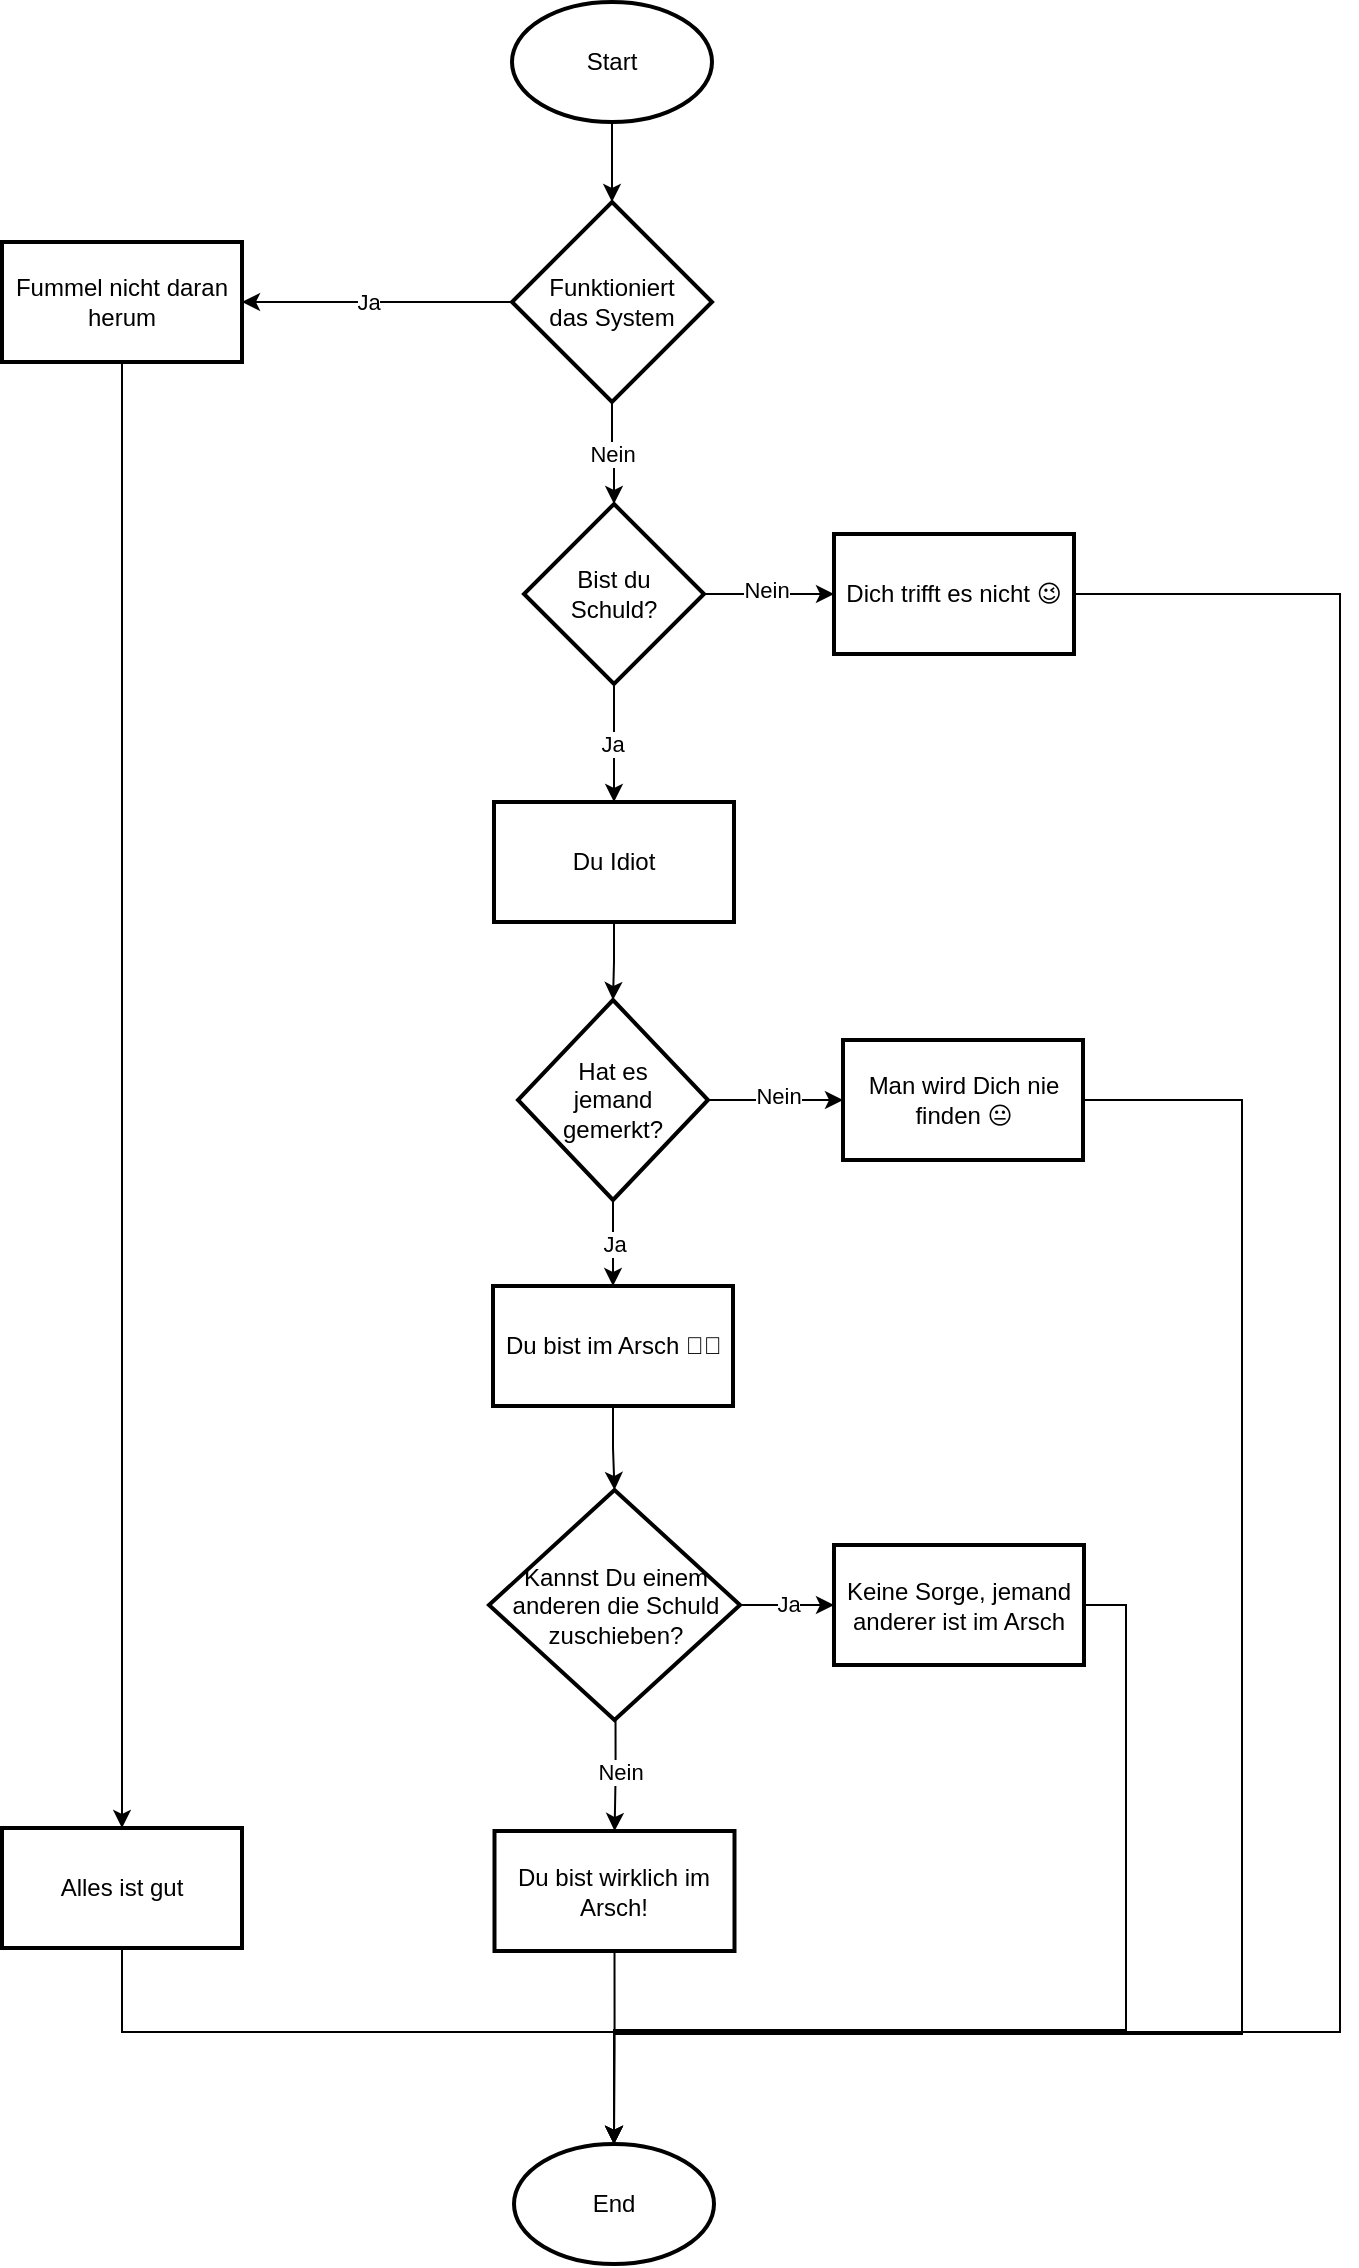 <mxfile version="21.6.8" type="device">
  <diagram name="Seite-1" id="Q7Zc0Vy2l3ClOesMD1kd">
    <mxGraphModel dx="2320" dy="1275" grid="0" gridSize="10" guides="1" tooltips="1" connect="1" arrows="1" fold="1" page="1" pageScale="1" pageWidth="827" pageHeight="1169" math="0" shadow="0">
      <root>
        <mxCell id="0" />
        <mxCell id="1" parent="0" />
        <mxCell id="9NTeEb5V_mMrqqWXUBFi-3" style="edgeStyle=orthogonalEdgeStyle;rounded=0;orthogonalLoop=1;jettySize=auto;html=1;exitX=0.5;exitY=1;exitDx=0;exitDy=0;exitPerimeter=0;entryX=0.5;entryY=0;entryDx=0;entryDy=0;entryPerimeter=0;" parent="1" source="9NTeEb5V_mMrqqWXUBFi-1" target="9NTeEb5V_mMrqqWXUBFi-2" edge="1">
          <mxGeometry relative="1" as="geometry" />
        </mxCell>
        <mxCell id="9NTeEb5V_mMrqqWXUBFi-1" value="Start" style="strokeWidth=2;html=1;shape=mxgraph.flowchart.start_1;whiteSpace=wrap;" parent="1" vertex="1">
          <mxGeometry x="333" y="14" width="100" height="60" as="geometry" />
        </mxCell>
        <mxCell id="9NTeEb5V_mMrqqWXUBFi-7" value="" style="edgeStyle=orthogonalEdgeStyle;rounded=0;orthogonalLoop=1;jettySize=auto;html=1;" parent="1" source="9NTeEb5V_mMrqqWXUBFi-2" target="9NTeEb5V_mMrqqWXUBFi-6" edge="1">
          <mxGeometry relative="1" as="geometry" />
        </mxCell>
        <mxCell id="9NTeEb5V_mMrqqWXUBFi-8" value="Ja" style="edgeLabel;html=1;align=center;verticalAlign=middle;resizable=0;points=[];" parent="9NTeEb5V_mMrqqWXUBFi-7" vertex="1" connectable="0">
          <mxGeometry x="0.074" relative="1" as="geometry">
            <mxPoint as="offset" />
          </mxGeometry>
        </mxCell>
        <mxCell id="9NTeEb5V_mMrqqWXUBFi-10" value="" style="edgeStyle=orthogonalEdgeStyle;rounded=0;orthogonalLoop=1;jettySize=auto;html=1;" parent="1" source="9NTeEb5V_mMrqqWXUBFi-2" target="9NTeEb5V_mMrqqWXUBFi-9" edge="1">
          <mxGeometry relative="1" as="geometry" />
        </mxCell>
        <mxCell id="9NTeEb5V_mMrqqWXUBFi-11" value="Nein" style="edgeLabel;html=1;align=center;verticalAlign=middle;resizable=0;points=[];" parent="9NTeEb5V_mMrqqWXUBFi-10" vertex="1" connectable="0">
          <mxGeometry x="0.022" y="-1" relative="1" as="geometry">
            <mxPoint as="offset" />
          </mxGeometry>
        </mxCell>
        <mxCell id="9NTeEb5V_mMrqqWXUBFi-2" value="Funktioniert &lt;br&gt;das System" style="strokeWidth=2;html=1;shape=mxgraph.flowchart.decision;whiteSpace=wrap;" parent="1" vertex="1">
          <mxGeometry x="333" y="114" width="100" height="100" as="geometry" />
        </mxCell>
        <mxCell id="9NTeEb5V_mMrqqWXUBFi-38" value="" style="edgeStyle=orthogonalEdgeStyle;rounded=0;orthogonalLoop=1;jettySize=auto;html=1;" parent="1" source="9NTeEb5V_mMrqqWXUBFi-6" target="9NTeEb5V_mMrqqWXUBFi-37" edge="1">
          <mxGeometry relative="1" as="geometry" />
        </mxCell>
        <mxCell id="9NTeEb5V_mMrqqWXUBFi-6" value="Fummel nicht daran herum" style="whiteSpace=wrap;html=1;strokeWidth=2;" parent="1" vertex="1">
          <mxGeometry x="78" y="134" width="120" height="60" as="geometry" />
        </mxCell>
        <mxCell id="9NTeEb5V_mMrqqWXUBFi-13" value="" style="edgeStyle=orthogonalEdgeStyle;rounded=0;orthogonalLoop=1;jettySize=auto;html=1;" parent="1" source="9NTeEb5V_mMrqqWXUBFi-9" target="9NTeEb5V_mMrqqWXUBFi-12" edge="1">
          <mxGeometry relative="1" as="geometry" />
        </mxCell>
        <mxCell id="9NTeEb5V_mMrqqWXUBFi-19" value="Ja" style="edgeLabel;html=1;align=center;verticalAlign=middle;resizable=0;points=[];" parent="9NTeEb5V_mMrqqWXUBFi-13" vertex="1" connectable="0">
          <mxGeometry y="-1" relative="1" as="geometry">
            <mxPoint as="offset" />
          </mxGeometry>
        </mxCell>
        <mxCell id="9NTeEb5V_mMrqqWXUBFi-21" value="" style="edgeStyle=orthogonalEdgeStyle;rounded=0;orthogonalLoop=1;jettySize=auto;html=1;" parent="1" source="9NTeEb5V_mMrqqWXUBFi-9" target="9NTeEb5V_mMrqqWXUBFi-20" edge="1">
          <mxGeometry relative="1" as="geometry" />
        </mxCell>
        <mxCell id="9NTeEb5V_mMrqqWXUBFi-22" value="Nein" style="edgeLabel;html=1;align=center;verticalAlign=middle;resizable=0;points=[];" parent="9NTeEb5V_mMrqqWXUBFi-21" vertex="1" connectable="0">
          <mxGeometry x="-0.065" y="2" relative="1" as="geometry">
            <mxPoint as="offset" />
          </mxGeometry>
        </mxCell>
        <mxCell id="9NTeEb5V_mMrqqWXUBFi-9" value="Bist du &lt;br&gt;Schuld?" style="rhombus;whiteSpace=wrap;html=1;strokeWidth=2;" parent="1" vertex="1">
          <mxGeometry x="339" y="265" width="90" height="90" as="geometry" />
        </mxCell>
        <mxCell id="9NTeEb5V_mMrqqWXUBFi-15" value="" style="edgeStyle=orthogonalEdgeStyle;rounded=0;orthogonalLoop=1;jettySize=auto;html=1;" parent="1" source="9NTeEb5V_mMrqqWXUBFi-12" target="9NTeEb5V_mMrqqWXUBFi-14" edge="1">
          <mxGeometry relative="1" as="geometry" />
        </mxCell>
        <mxCell id="9NTeEb5V_mMrqqWXUBFi-12" value="Du Idiot" style="whiteSpace=wrap;html=1;strokeWidth=2;" parent="1" vertex="1">
          <mxGeometry x="324" y="414" width="120" height="60" as="geometry" />
        </mxCell>
        <mxCell id="9NTeEb5V_mMrqqWXUBFi-23" style="edgeStyle=orthogonalEdgeStyle;rounded=0;orthogonalLoop=1;jettySize=auto;html=1;exitX=1;exitY=0.5;exitDx=0;exitDy=0;entryX=0;entryY=0.5;entryDx=0;entryDy=0;" parent="1" source="9NTeEb5V_mMrqqWXUBFi-14" target="9NTeEb5V_mMrqqWXUBFi-16" edge="1">
          <mxGeometry relative="1" as="geometry" />
        </mxCell>
        <mxCell id="9NTeEb5V_mMrqqWXUBFi-24" value="Nein" style="edgeLabel;html=1;align=center;verticalAlign=middle;resizable=0;points=[];" parent="9NTeEb5V_mMrqqWXUBFi-23" vertex="1" connectable="0">
          <mxGeometry x="0.019" y="2" relative="1" as="geometry">
            <mxPoint as="offset" />
          </mxGeometry>
        </mxCell>
        <mxCell id="9NTeEb5V_mMrqqWXUBFi-28" value="" style="edgeStyle=orthogonalEdgeStyle;rounded=0;orthogonalLoop=1;jettySize=auto;html=1;" parent="1" source="9NTeEb5V_mMrqqWXUBFi-14" target="9NTeEb5V_mMrqqWXUBFi-27" edge="1">
          <mxGeometry relative="1" as="geometry" />
        </mxCell>
        <mxCell id="9NTeEb5V_mMrqqWXUBFi-29" value="Ja" style="edgeLabel;html=1;align=center;verticalAlign=middle;resizable=0;points=[];" parent="9NTeEb5V_mMrqqWXUBFi-28" vertex="1" connectable="0">
          <mxGeometry x="0.02" relative="1" as="geometry">
            <mxPoint as="offset" />
          </mxGeometry>
        </mxCell>
        <mxCell id="9NTeEb5V_mMrqqWXUBFi-14" value="Hat es &lt;br&gt;jemand &lt;br&gt;gemerkt?" style="rhombus;whiteSpace=wrap;html=1;strokeWidth=2;" parent="1" vertex="1">
          <mxGeometry x="336" y="513" width="95" height="100" as="geometry" />
        </mxCell>
        <mxCell id="BEICpyLzTRdjvZZNsGFJ-5" style="edgeStyle=orthogonalEdgeStyle;rounded=0;orthogonalLoop=1;jettySize=auto;html=1;entryX=0.5;entryY=0;entryDx=0;entryDy=0;entryPerimeter=0;" parent="1" source="9NTeEb5V_mMrqqWXUBFi-16" target="9NTeEb5V_mMrqqWXUBFi-39" edge="1">
          <mxGeometry relative="1" as="geometry">
            <Array as="points">
              <mxPoint x="698" y="563" />
              <mxPoint x="698" y="1030" />
              <mxPoint x="384" y="1030" />
            </Array>
          </mxGeometry>
        </mxCell>
        <mxCell id="9NTeEb5V_mMrqqWXUBFi-16" value="Man wird Dich nie finden 😐" style="whiteSpace=wrap;html=1;strokeWidth=2;" parent="1" vertex="1">
          <mxGeometry x="498.5" y="533" width="120" height="60" as="geometry" />
        </mxCell>
        <mxCell id="BEICpyLzTRdjvZZNsGFJ-3" style="edgeStyle=orthogonalEdgeStyle;rounded=0;orthogonalLoop=1;jettySize=auto;html=1;entryX=0.5;entryY=0;entryDx=0;entryDy=0;entryPerimeter=0;" parent="1" source="9NTeEb5V_mMrqqWXUBFi-20" target="9NTeEb5V_mMrqqWXUBFi-39" edge="1">
          <mxGeometry relative="1" as="geometry">
            <Array as="points">
              <mxPoint x="747" y="310" />
              <mxPoint x="747" y="1029" />
              <mxPoint x="384" y="1029" />
            </Array>
          </mxGeometry>
        </mxCell>
        <mxCell id="9NTeEb5V_mMrqqWXUBFi-20" value="Dich trifft es nicht 😉" style="whiteSpace=wrap;html=1;strokeWidth=2;" parent="1" vertex="1">
          <mxGeometry x="494" y="280" width="120" height="60" as="geometry" />
        </mxCell>
        <mxCell id="9NTeEb5V_mMrqqWXUBFi-31" value="" style="edgeStyle=orthogonalEdgeStyle;rounded=0;orthogonalLoop=1;jettySize=auto;html=1;" parent="1" source="9NTeEb5V_mMrqqWXUBFi-27" target="9NTeEb5V_mMrqqWXUBFi-30" edge="1">
          <mxGeometry relative="1" as="geometry" />
        </mxCell>
        <mxCell id="9NTeEb5V_mMrqqWXUBFi-27" value="Du bist im Arsch 😶‍🌫️" style="whiteSpace=wrap;html=1;strokeWidth=2;" parent="1" vertex="1">
          <mxGeometry x="323.5" y="656" width="120" height="60" as="geometry" />
        </mxCell>
        <mxCell id="9NTeEb5V_mMrqqWXUBFi-33" value="" style="edgeStyle=orthogonalEdgeStyle;rounded=0;orthogonalLoop=1;jettySize=auto;html=1;" parent="1" source="9NTeEb5V_mMrqqWXUBFi-30" target="9NTeEb5V_mMrqqWXUBFi-32" edge="1">
          <mxGeometry relative="1" as="geometry" />
        </mxCell>
        <mxCell id="9NTeEb5V_mMrqqWXUBFi-34" value="Ja" style="edgeLabel;html=1;align=center;verticalAlign=middle;resizable=0;points=[];" parent="9NTeEb5V_mMrqqWXUBFi-33" vertex="1" connectable="0">
          <mxGeometry x="0.025" y="1" relative="1" as="geometry">
            <mxPoint as="offset" />
          </mxGeometry>
        </mxCell>
        <mxCell id="9NTeEb5V_mMrqqWXUBFi-36" value="" style="edgeStyle=orthogonalEdgeStyle;rounded=0;orthogonalLoop=1;jettySize=auto;html=1;exitX=0.504;exitY=0.942;exitDx=0;exitDy=0;exitPerimeter=0;" parent="1" source="9NTeEb5V_mMrqqWXUBFi-30" target="9NTeEb5V_mMrqqWXUBFi-35" edge="1">
          <mxGeometry relative="1" as="geometry">
            <mxPoint x="384.3" y="886.954" as="sourcePoint" />
          </mxGeometry>
        </mxCell>
        <mxCell id="OG7lGHwRN_o6-wCE95vz-1" value="Nein" style="edgeLabel;html=1;align=center;verticalAlign=middle;resizable=0;points=[];" vertex="1" connectable="0" parent="9NTeEb5V_mMrqqWXUBFi-36">
          <mxGeometry x="0.042" y="2" relative="1" as="geometry">
            <mxPoint as="offset" />
          </mxGeometry>
        </mxCell>
        <mxCell id="9NTeEb5V_mMrqqWXUBFi-30" value="Kannst Du einem anderen die Schuld zuschieben?" style="rhombus;whiteSpace=wrap;html=1;strokeWidth=2;" parent="1" vertex="1">
          <mxGeometry x="321.5" y="758" width="125.5" height="115" as="geometry" />
        </mxCell>
        <mxCell id="BEICpyLzTRdjvZZNsGFJ-4" style="edgeStyle=orthogonalEdgeStyle;rounded=0;orthogonalLoop=1;jettySize=auto;html=1;entryX=0.5;entryY=0;entryDx=0;entryDy=0;entryPerimeter=0;" parent="1" source="9NTeEb5V_mMrqqWXUBFi-32" target="9NTeEb5V_mMrqqWXUBFi-39" edge="1">
          <mxGeometry relative="1" as="geometry">
            <Array as="points">
              <mxPoint x="640" y="816" />
              <mxPoint x="640" y="1028" />
              <mxPoint x="384" y="1028" />
            </Array>
          </mxGeometry>
        </mxCell>
        <mxCell id="9NTeEb5V_mMrqqWXUBFi-32" value="Keine Sorge, jemand anderer ist im Arsch" style="whiteSpace=wrap;html=1;strokeWidth=2;" parent="1" vertex="1">
          <mxGeometry x="494" y="785.5" width="125" height="60" as="geometry" />
        </mxCell>
        <mxCell id="9NTeEb5V_mMrqqWXUBFi-42" style="edgeStyle=orthogonalEdgeStyle;rounded=0;orthogonalLoop=1;jettySize=auto;html=1;exitX=0.5;exitY=1;exitDx=0;exitDy=0;entryX=0.5;entryY=0;entryDx=0;entryDy=0;entryPerimeter=0;" parent="1" source="9NTeEb5V_mMrqqWXUBFi-35" target="9NTeEb5V_mMrqqWXUBFi-39" edge="1">
          <mxGeometry relative="1" as="geometry" />
        </mxCell>
        <mxCell id="9NTeEb5V_mMrqqWXUBFi-35" value="Du bist wirklich im Arsch!" style="whiteSpace=wrap;html=1;strokeWidth=2;" parent="1" vertex="1">
          <mxGeometry x="324.25" y="928.5" width="120" height="60" as="geometry" />
        </mxCell>
        <mxCell id="BEICpyLzTRdjvZZNsGFJ-2" style="edgeStyle=orthogonalEdgeStyle;rounded=0;orthogonalLoop=1;jettySize=auto;html=1;" parent="1" source="9NTeEb5V_mMrqqWXUBFi-37" target="9NTeEb5V_mMrqqWXUBFi-39" edge="1">
          <mxGeometry relative="1" as="geometry">
            <Array as="points">
              <mxPoint x="138" y="1029" />
              <mxPoint x="384" y="1029" />
            </Array>
          </mxGeometry>
        </mxCell>
        <mxCell id="9NTeEb5V_mMrqqWXUBFi-37" value="Alles ist gut" style="whiteSpace=wrap;html=1;strokeWidth=2;" parent="1" vertex="1">
          <mxGeometry x="78" y="927" width="120" height="60" as="geometry" />
        </mxCell>
        <mxCell id="9NTeEb5V_mMrqqWXUBFi-39" value="End" style="strokeWidth=2;html=1;shape=mxgraph.flowchart.start_1;whiteSpace=wrap;" parent="1" vertex="1">
          <mxGeometry x="334" y="1085" width="100" height="60" as="geometry" />
        </mxCell>
      </root>
    </mxGraphModel>
  </diagram>
</mxfile>
